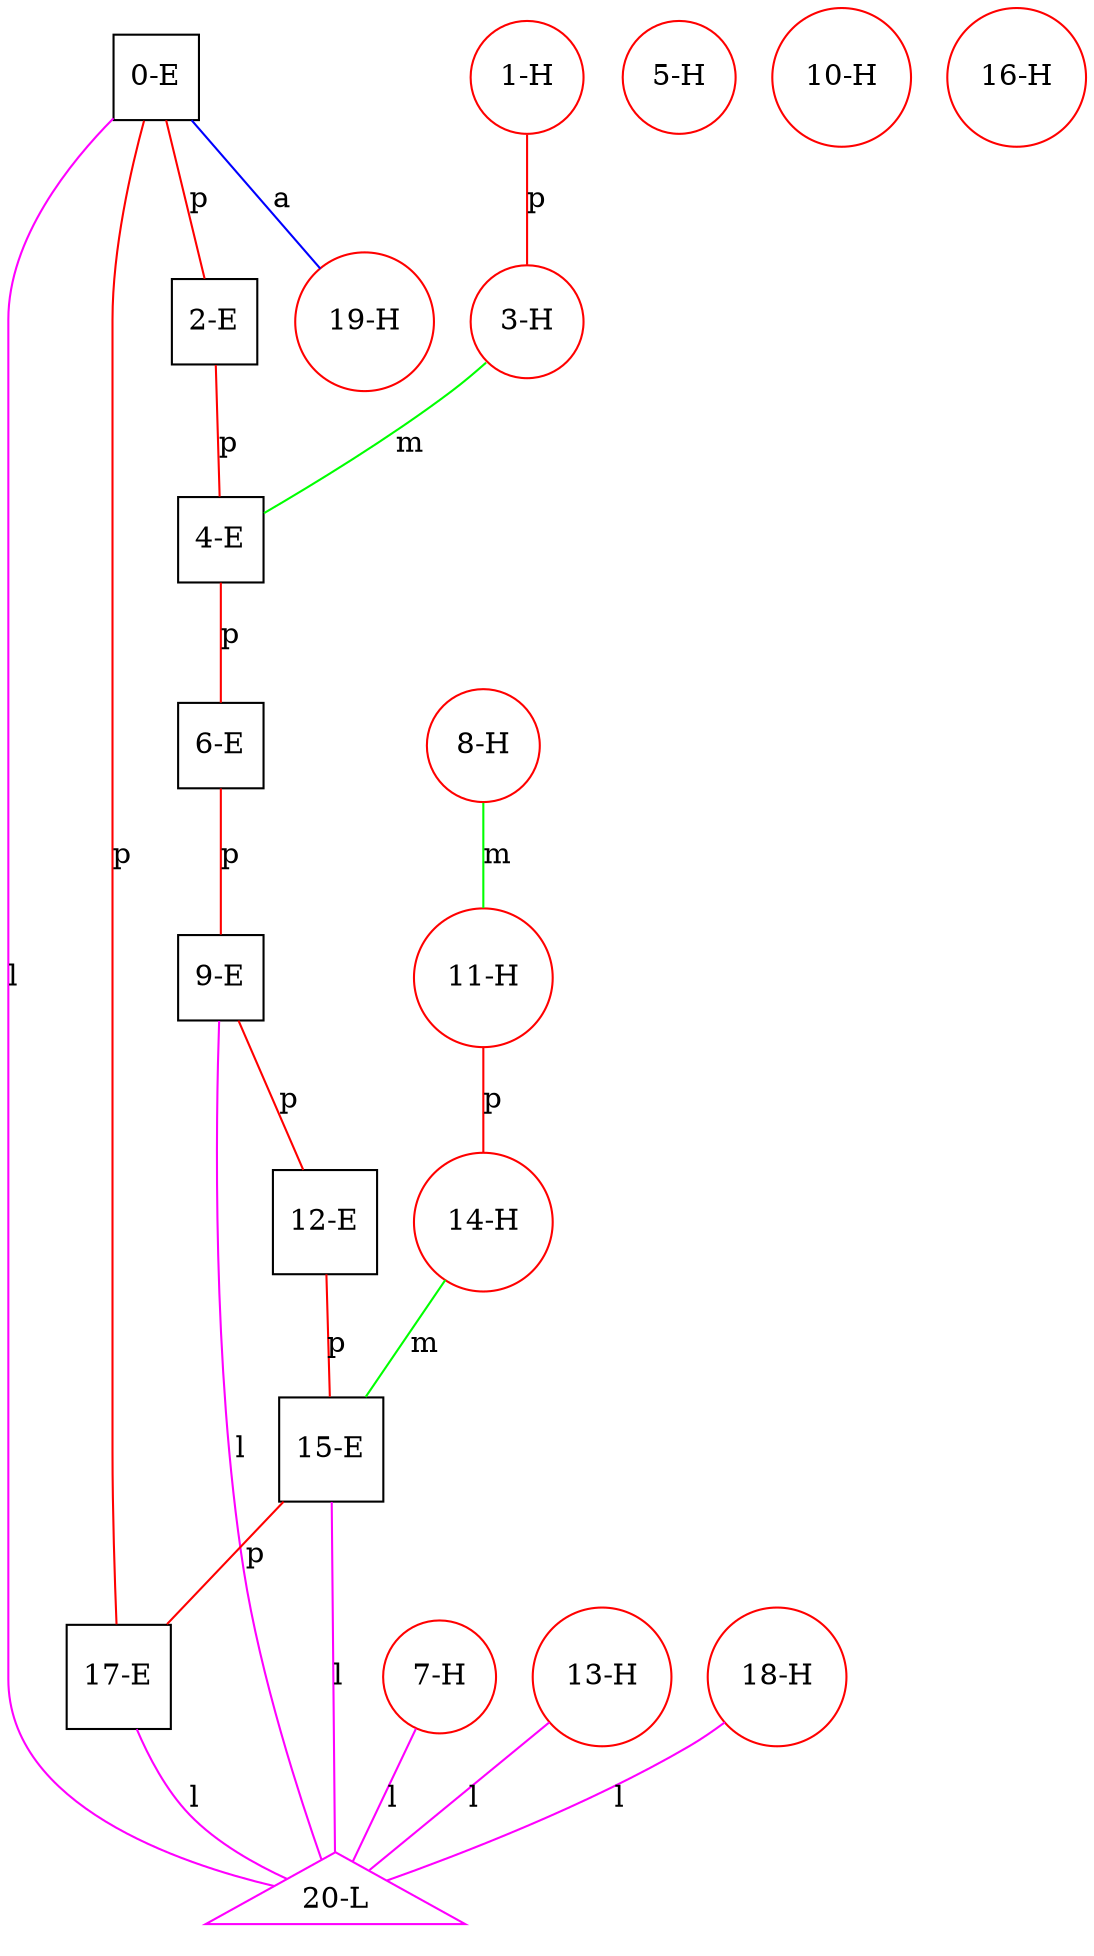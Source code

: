graph ProteinGraph {
    0 [label="0-E" shape=square color=black];
    1 [label="1-H" shape=circle color=red];
    2 [label="2-E" shape=square color=black];
    3 [label="3-H" shape=circle color=red];
    4 [label="4-E" shape=square color=black];
    5 [label="5-H" shape=circle color=red];
    6 [label="6-E" shape=square color=black];
    7 [label="7-H" shape=circle color=red];
    8 [label="8-H" shape=circle color=red];
    9 [label="9-E" shape=square color=black];
    10 [label="10-H" shape=circle color=red];
    11 [label="11-H" shape=circle color=red];
    12 [label="12-E" shape=square color=black];
    13 [label="13-H" shape=circle color=red];
    14 [label="14-H" shape=circle color=red];
    15 [label="15-E" shape=square color=black];
    16 [label="16-H" shape=circle color=red];
    17 [label="17-E" shape=square color=black];
    18 [label="18-H" shape=circle color=red];
    19 [label="19-H" shape=circle color=red];
    20 [label="20-L" shape=triangle color=magenta];
    0 -- 2 [label="p" color=red];
    0 -- 17 [label="p" color=red];
    0 -- 19 [label="a" color=blue];
    0 -- 20 [label="l" color=magenta];
    1 -- 3 [label="p" color=red];
    2 -- 4 [label="p" color=red];
    3 -- 4 [label="m" color=green];
    4 -- 6 [label="p" color=red];
    6 -- 9 [label="p" color=red];
    7 -- 20 [label="l" color=magenta];
    8 -- 11 [label="m" color=green];
    9 -- 12 [label="p" color=red];
    9 -- 20 [label="l" color=magenta];
    11 -- 14 [label="p" color=red];
    12 -- 15 [label="p" color=red];
    13 -- 20 [label="l" color=magenta];
    14 -- 15 [label="m" color=green];
    15 -- 17 [label="p" color=red];
    15 -- 20 [label="l" color=magenta];
    17 -- 20 [label="l" color=magenta];
    18 -- 20 [label="l" color=magenta];
}
